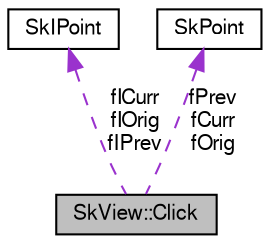 digraph G
{
  edge [fontname="FreeSans",fontsize="10",labelfontname="FreeSans",labelfontsize="10"];
  node [fontname="FreeSans",fontsize="10",shape=record];
  Node1 [label="SkView::Click",height=0.2,width=0.4,color="black", fillcolor="grey75", style="filled" fontcolor="black"];
  Node2 -> Node1 [dir=back,color="darkorchid3",fontsize="10",style="dashed",label="fICurr\nfIOrig\nfIPrev",fontname="FreeSans"];
  Node2 [label="SkIPoint",height=0.2,width=0.4,color="black", fillcolor="white", style="filled",URL="$struct_sk_i_point.html"];
  Node3 -> Node1 [dir=back,color="darkorchid3",fontsize="10",style="dashed",label="fPrev\nfCurr\nfOrig",fontname="FreeSans"];
  Node3 [label="SkPoint",height=0.2,width=0.4,color="black", fillcolor="white", style="filled",URL="$struct_sk_point.html"];
}
